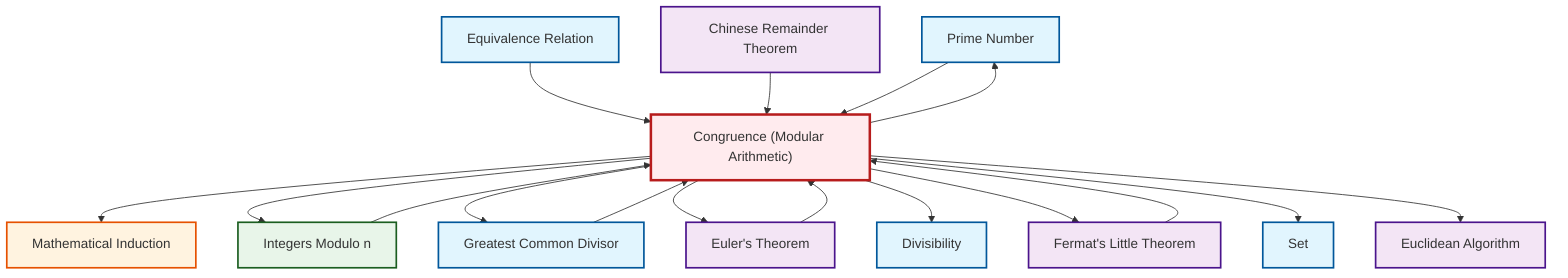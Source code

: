 graph TD
    classDef definition fill:#e1f5fe,stroke:#01579b,stroke-width:2px
    classDef theorem fill:#f3e5f5,stroke:#4a148c,stroke-width:2px
    classDef axiom fill:#fff3e0,stroke:#e65100,stroke-width:2px
    classDef example fill:#e8f5e9,stroke:#1b5e20,stroke-width:2px
    classDef current fill:#ffebee,stroke:#b71c1c,stroke-width:3px
    def-prime["Prime Number"]:::definition
    def-set["Set"]:::definition
    def-gcd["Greatest Common Divisor"]:::definition
    def-divisibility["Divisibility"]:::definition
    thm-euclidean-algorithm["Euclidean Algorithm"]:::theorem
    thm-fermat-little["Fermat's Little Theorem"]:::theorem
    def-equivalence-relation["Equivalence Relation"]:::definition
    ax-induction["Mathematical Induction"]:::axiom
    def-congruence["Congruence (Modular Arithmetic)"]:::definition
    ex-quotient-integers-mod-n["Integers Modulo n"]:::example
    thm-chinese-remainder["Chinese Remainder Theorem"]:::theorem
    thm-euler["Euler's Theorem"]:::theorem
    def-congruence --> def-prime
    def-equivalence-relation --> def-congruence
    def-congruence --> ax-induction
    def-congruence --> ex-quotient-integers-mod-n
    ex-quotient-integers-mod-n --> def-congruence
    def-congruence --> def-gcd
    def-congruence --> thm-euler
    thm-euler --> def-congruence
    def-congruence --> def-divisibility
    thm-chinese-remainder --> def-congruence
    def-congruence --> thm-fermat-little
    def-congruence --> def-set
    def-prime --> def-congruence
    def-congruence --> thm-euclidean-algorithm
    def-gcd --> def-congruence
    thm-fermat-little --> def-congruence
    class def-congruence current